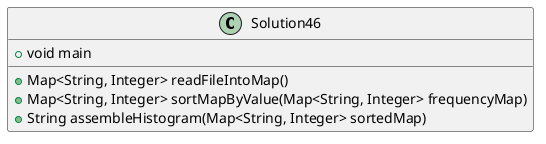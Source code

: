 @startuml

/'
This exercise is so specific that I'm not sure of a plausible
way to expand it aside from adding more input options, so
if I did that I would probably turn file reading into its
own class.
'/

class Solution46{
+void main
+Map<String, Integer> readFileIntoMap()
+Map<String, Integer> sortMapByValue(Map<String, Integer> frequencyMap)
+String assembleHistogram(Map<String, Integer> sortedMap)
}

@enduml